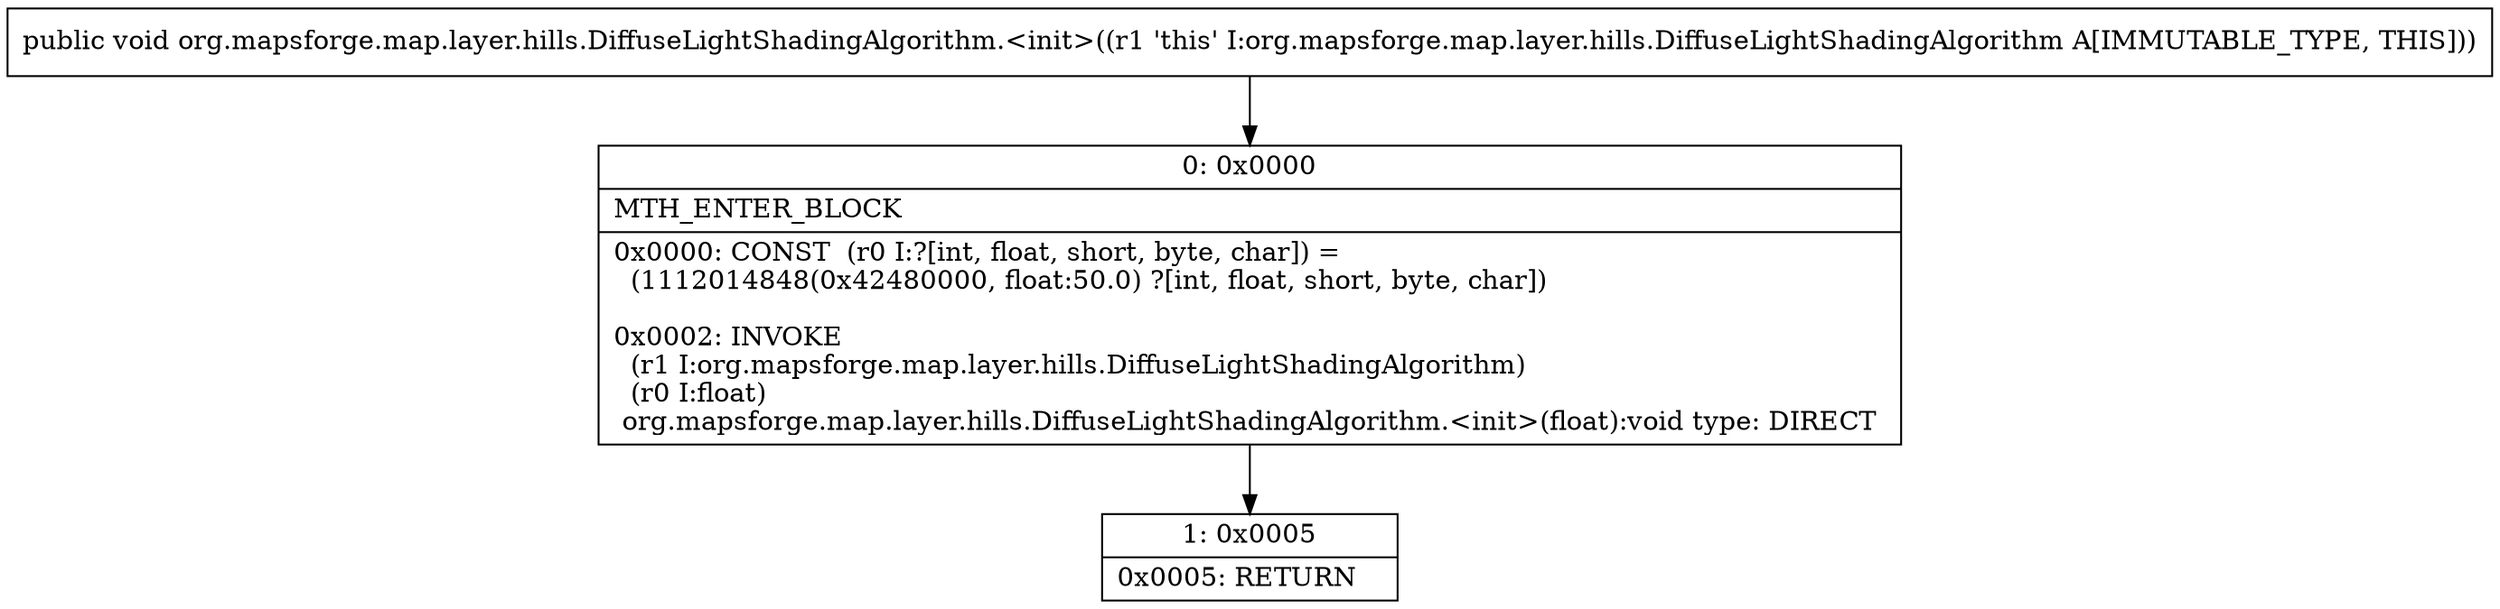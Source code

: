 digraph "CFG fororg.mapsforge.map.layer.hills.DiffuseLightShadingAlgorithm.\<init\>()V" {
Node_0 [shape=record,label="{0\:\ 0x0000|MTH_ENTER_BLOCK\l|0x0000: CONST  (r0 I:?[int, float, short, byte, char]) = \l  (1112014848(0x42480000, float:50.0) ?[int, float, short, byte, char])\l \l0x0002: INVOKE  \l  (r1 I:org.mapsforge.map.layer.hills.DiffuseLightShadingAlgorithm)\l  (r0 I:float)\l org.mapsforge.map.layer.hills.DiffuseLightShadingAlgorithm.\<init\>(float):void type: DIRECT \l}"];
Node_1 [shape=record,label="{1\:\ 0x0005|0x0005: RETURN   \l}"];
MethodNode[shape=record,label="{public void org.mapsforge.map.layer.hills.DiffuseLightShadingAlgorithm.\<init\>((r1 'this' I:org.mapsforge.map.layer.hills.DiffuseLightShadingAlgorithm A[IMMUTABLE_TYPE, THIS])) }"];
MethodNode -> Node_0;
Node_0 -> Node_1;
}

